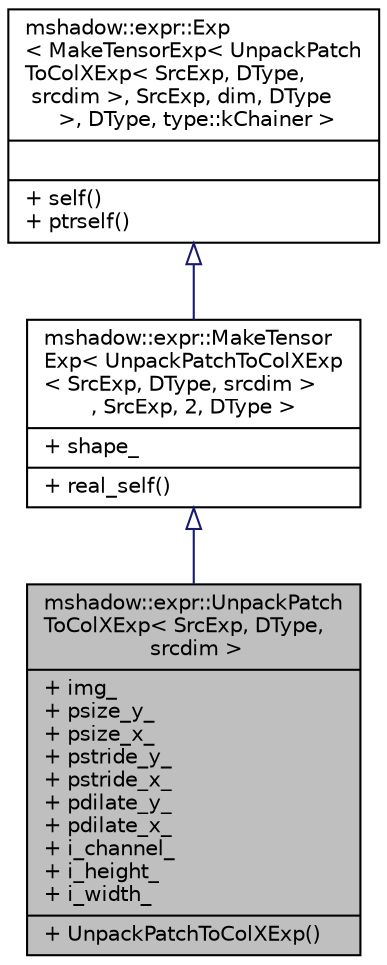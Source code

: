 digraph "mshadow::expr::UnpackPatchToColXExp&lt; SrcExp, DType, srcdim &gt;"
{
 // LATEX_PDF_SIZE
  edge [fontname="Helvetica",fontsize="10",labelfontname="Helvetica",labelfontsize="10"];
  node [fontname="Helvetica",fontsize="10",shape=record];
  Node1 [label="{mshadow::expr::UnpackPatch\lToColXExp\< SrcExp, DType,\l srcdim \>\n|+ img_\l+ psize_y_\l+ psize_x_\l+ pstride_y_\l+ pstride_x_\l+ pdilate_y_\l+ pdilate_x_\l+ i_channel_\l+ i_height_\l+ i_width_\l|+ UnpackPatchToColXExp()\l}",height=0.2,width=0.4,color="black", fillcolor="grey75", style="filled", fontcolor="black",tooltip="unpack local (overlap) patches of image to column of mat, can be used to implement convolution,..."];
  Node2 -> Node1 [dir="back",color="midnightblue",fontsize="10",style="solid",arrowtail="onormal",fontname="Helvetica"];
  Node2 [label="{mshadow::expr::MakeTensor\lExp\< UnpackPatchToColXExp\l\< SrcExp, DType, srcdim \>\l, SrcExp, 2, DType \>\n|+ shape_\l|+ real_self()\l}",height=0.2,width=0.4,color="black", fillcolor="white", style="filled",URL="$structmshadow_1_1expr_1_1MakeTensorExp.html",tooltip=" "];
  Node3 -> Node2 [dir="back",color="midnightblue",fontsize="10",style="solid",arrowtail="onormal",fontname="Helvetica"];
  Node3 [label="{mshadow::expr::Exp\l\< MakeTensorExp\< UnpackPatch\lToColXExp\< SrcExp, DType,\l srcdim \>, SrcExp, dim, DType\l \>, DType, type::kChainer \>\n||+ self()\l+ ptrself()\l}",height=0.2,width=0.4,color="black", fillcolor="white", style="filled",URL="$structmshadow_1_1expr_1_1Exp.html",tooltip=" "];
}
